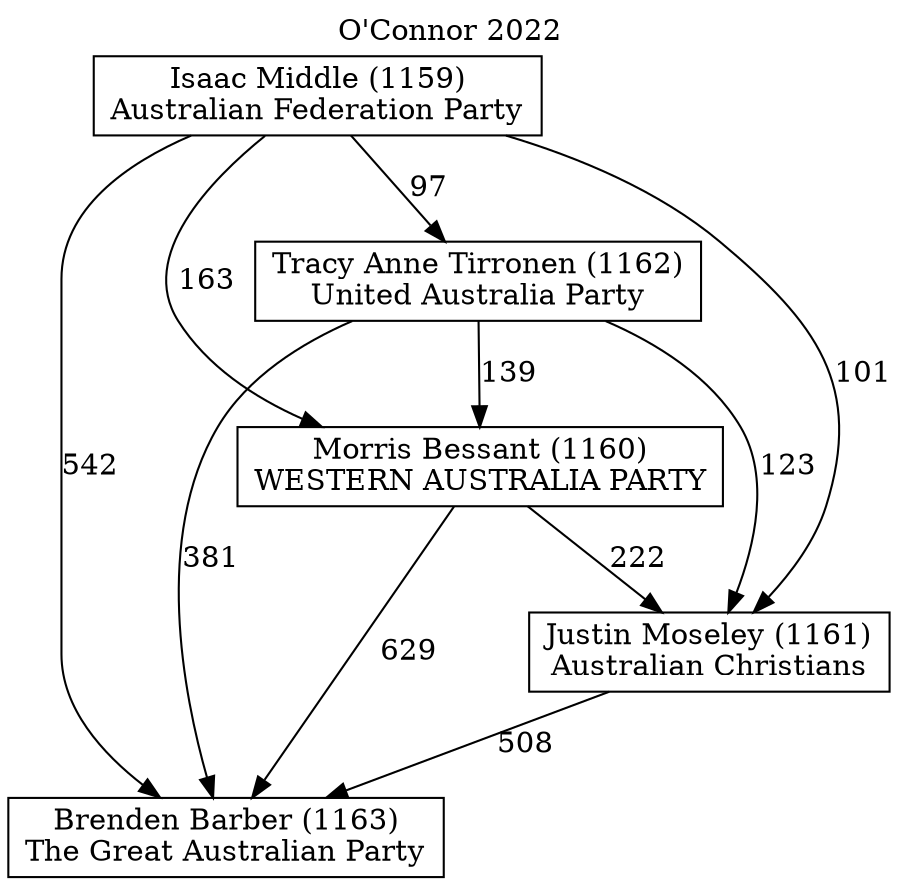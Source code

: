 // House preference flow
digraph "Brenden Barber (1163)_O'Connor_2022" {
	graph [label="O'Connor 2022" labelloc=t mclimit=10]
	node [shape=box]
	"Isaac Middle (1159)" [label="Isaac Middle (1159)
Australian Federation Party"]
	"Morris Bessant (1160)" [label="Morris Bessant (1160)
WESTERN AUSTRALIA PARTY"]
	"Justin Moseley (1161)" [label="Justin Moseley (1161)
Australian Christians"]
	"Tracy Anne Tirronen (1162)" [label="Tracy Anne Tirronen (1162)
United Australia Party"]
	"Brenden Barber (1163)" [label="Brenden Barber (1163)
The Great Australian Party"]
	"Morris Bessant (1160)" -> "Justin Moseley (1161)" [label=222]
	"Tracy Anne Tirronen (1162)" -> "Morris Bessant (1160)" [label=139]
	"Isaac Middle (1159)" -> "Tracy Anne Tirronen (1162)" [label=97]
	"Justin Moseley (1161)" -> "Brenden Barber (1163)" [label=508]
	"Isaac Middle (1159)" -> "Justin Moseley (1161)" [label=101]
	"Morris Bessant (1160)" -> "Brenden Barber (1163)" [label=629]
	"Tracy Anne Tirronen (1162)" -> "Justin Moseley (1161)" [label=123]
	"Isaac Middle (1159)" -> "Brenden Barber (1163)" [label=542]
	"Isaac Middle (1159)" -> "Morris Bessant (1160)" [label=163]
	"Tracy Anne Tirronen (1162)" -> "Brenden Barber (1163)" [label=381]
}
